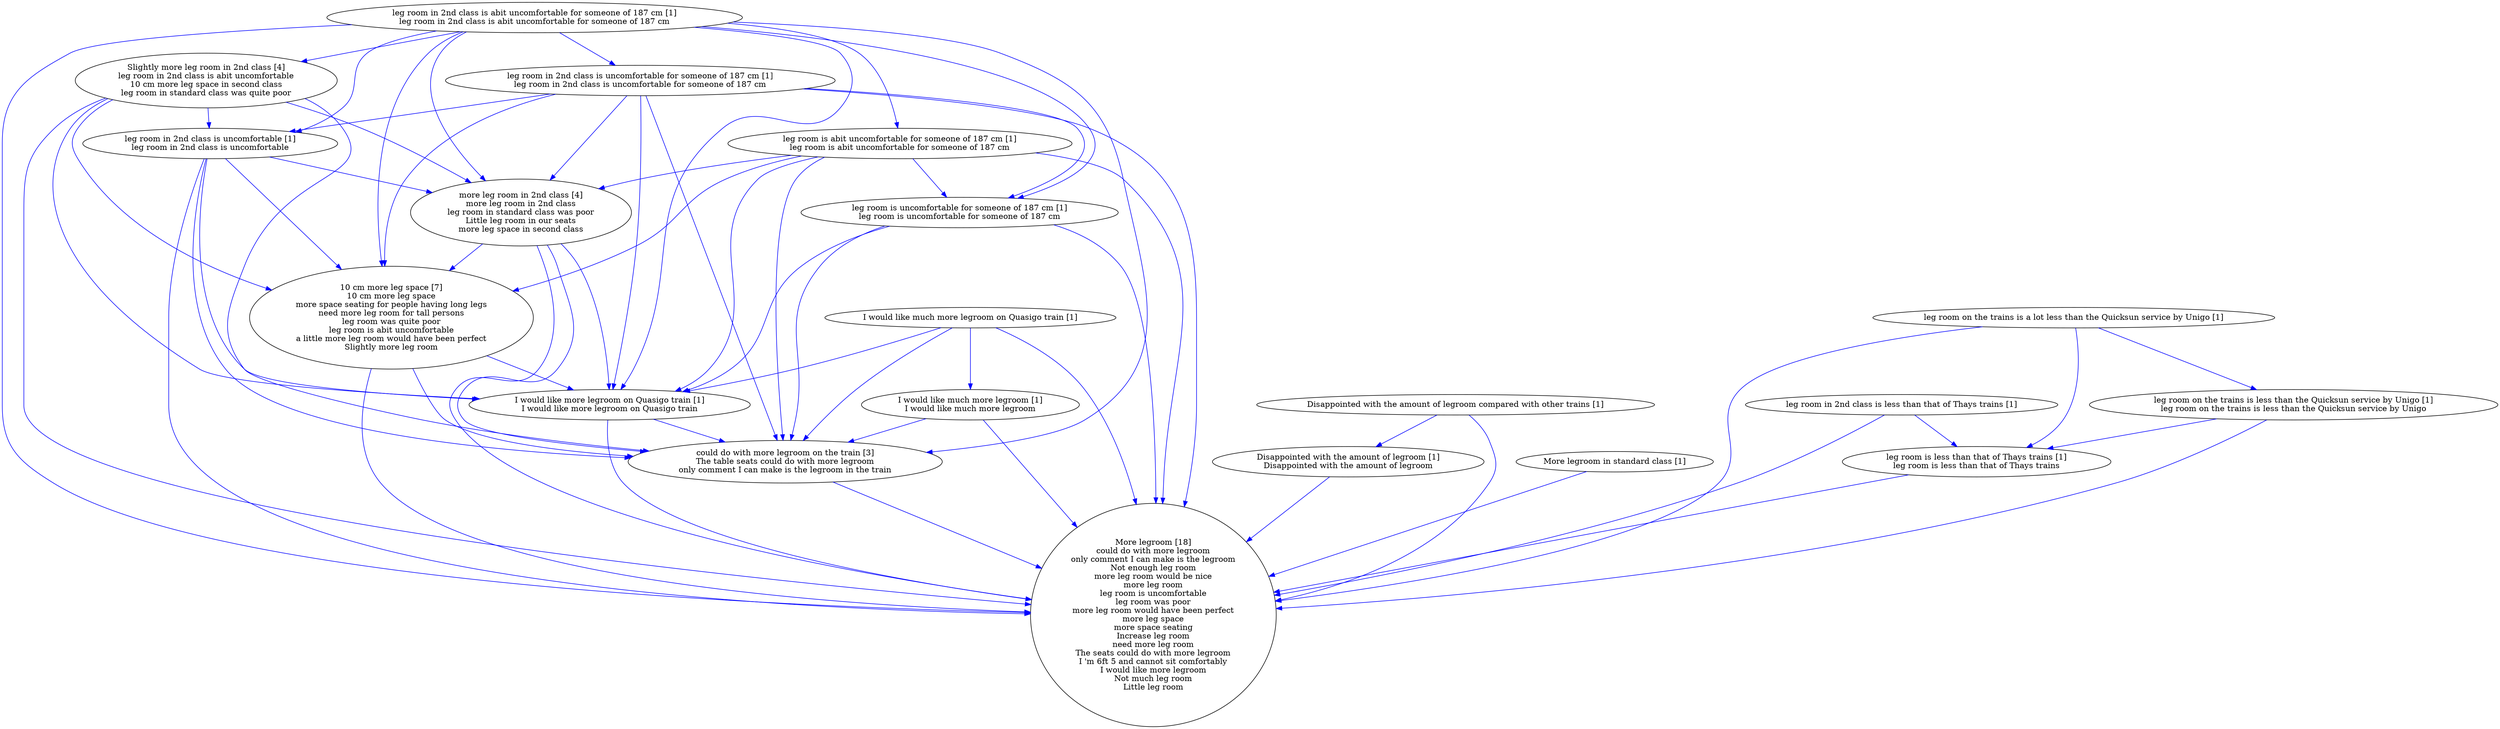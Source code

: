digraph collapsedGraph {
"could do with more legroom on the train [3]\nThe table seats could do with more legroom\nonly comment I can make is the legroom in the train""more leg room in 2nd class [4]\nmore leg room in 2nd class\nleg room in standard class was poor\nLittle leg room in our seats\nmore leg space in second class""Slightly more leg room in 2nd class [4]\nleg room in 2nd class is abit uncomfortable\n10 cm more leg space in second class\nleg room in standard class was quite poor""10 cm more leg space [7]\n10 cm more leg space\nmore space seating for people having long legs\nneed more leg room for tall persons\nleg room was quite poor\nleg room is abit uncomfortable\na little more leg room would have been perfect\nSlightly more leg room""More legroom [18]\ncould do with more legroom\nonly comment I can make is the legroom\nNot enough leg room\nmore leg room would be nice\nmore leg room\nleg room is uncomfortable\nleg room was poor\nmore leg room would have been perfect\nmore leg space\nmore space seating\nIncrease leg room\nneed more leg room\nThe seats could do with more legroom\nI 'm 6ft 5 and cannot sit comfortably\nI would like more legroom\nNot much leg room\nLittle leg room""Disappointed with the amount of legroom compared with other trains [1]""Disappointed with the amount of legroom [1]\nDisappointed with the amount of legroom""I would like much more legroom on Quasigo train [1]""I would like more legroom on Quasigo train [1]\nI would like more legroom on Quasigo train""I would like much more legroom [1]\nI would like much more legroom""More legroom in standard class [1]""leg room in 2nd class is abit uncomfortable for someone of 187 cm [1]\nleg room in 2nd class is abit uncomfortable for someone of 187 cm""leg room is abit uncomfortable for someone of 187 cm [1]\nleg room is abit uncomfortable for someone of 187 cm""leg room is uncomfortable for someone of 187 cm [1]\nleg room is uncomfortable for someone of 187 cm""leg room in 2nd class is uncomfortable [1]\nleg room in 2nd class is uncomfortable""leg room in 2nd class is uncomfortable for someone of 187 cm [1]\nleg room in 2nd class is uncomfortable for someone of 187 cm""leg room in 2nd class is less than that of Thays trains [1]""leg room is less than that of Thays trains [1]\nleg room is less than that of Thays trains""leg room on the trains is a lot less than the Quicksun service by Unigo [1]""leg room on the trains is less than the Quicksun service by Unigo [1]\nleg room on the trains is less than the Quicksun service by Unigo""Slightly more leg room in 2nd class [4]\nleg room in 2nd class is abit uncomfortable\n10 cm more leg space in second class\nleg room in standard class was quite poor" -> "I would like more legroom on Quasigo train [1]\nI would like more legroom on Quasigo train" [color=blue]
"Slightly more leg room in 2nd class [4]\nleg room in 2nd class is abit uncomfortable\n10 cm more leg space in second class\nleg room in standard class was quite poor" -> "more leg room in 2nd class [4]\nmore leg room in 2nd class\nleg room in standard class was poor\nLittle leg room in our seats\nmore leg space in second class" [color=blue]
"Slightly more leg room in 2nd class [4]\nleg room in 2nd class is abit uncomfortable\n10 cm more leg space in second class\nleg room in standard class was quite poor" -> "More legroom [18]\ncould do with more legroom\nonly comment I can make is the legroom\nNot enough leg room\nmore leg room would be nice\nmore leg room\nleg room is uncomfortable\nleg room was poor\nmore leg room would have been perfect\nmore leg space\nmore space seating\nIncrease leg room\nneed more leg room\nThe seats could do with more legroom\nI 'm 6ft 5 and cannot sit comfortably\nI would like more legroom\nNot much leg room\nLittle leg room" [color=blue]
"more leg room in 2nd class [4]\nmore leg room in 2nd class\nleg room in standard class was poor\nLittle leg room in our seats\nmore leg space in second class" -> "I would like more legroom on Quasigo train [1]\nI would like more legroom on Quasigo train" [color=blue]
"Slightly more leg room in 2nd class [4]\nleg room in 2nd class is abit uncomfortable\n10 cm more leg space in second class\nleg room in standard class was quite poor" -> "10 cm more leg space [7]\n10 cm more leg space\nmore space seating for people having long legs\nneed more leg room for tall persons\nleg room was quite poor\nleg room is abit uncomfortable\na little more leg room would have been perfect\nSlightly more leg room" [color=blue]
"more leg room in 2nd class [4]\nmore leg room in 2nd class\nleg room in standard class was poor\nLittle leg room in our seats\nmore leg space in second class" -> "More legroom [18]\ncould do with more legroom\nonly comment I can make is the legroom\nNot enough leg room\nmore leg room would be nice\nmore leg room\nleg room is uncomfortable\nleg room was poor\nmore leg room would have been perfect\nmore leg space\nmore space seating\nIncrease leg room\nneed more leg room\nThe seats could do with more legroom\nI 'm 6ft 5 and cannot sit comfortably\nI would like more legroom\nNot much leg room\nLittle leg room" [color=blue]
"I would like much more legroom [1]\nI would like much more legroom" -> "More legroom [18]\ncould do with more legroom\nonly comment I can make is the legroom\nNot enough leg room\nmore leg room would be nice\nmore leg room\nleg room is uncomfortable\nleg room was poor\nmore leg room would have been perfect\nmore leg space\nmore space seating\nIncrease leg room\nneed more leg room\nThe seats could do with more legroom\nI 'm 6ft 5 and cannot sit comfortably\nI would like more legroom\nNot much leg room\nLittle leg room" [color=blue]
"10 cm more leg space [7]\n10 cm more leg space\nmore space seating for people having long legs\nneed more leg room for tall persons\nleg room was quite poor\nleg room is abit uncomfortable\na little more leg room would have been perfect\nSlightly more leg room" -> "More legroom [18]\ncould do with more legroom\nonly comment I can make is the legroom\nNot enough leg room\nmore leg room would be nice\nmore leg room\nleg room is uncomfortable\nleg room was poor\nmore leg room would have been perfect\nmore leg space\nmore space seating\nIncrease leg room\nneed more leg room\nThe seats could do with more legroom\nI 'm 6ft 5 and cannot sit comfortably\nI would like more legroom\nNot much leg room\nLittle leg room" [color=blue]
"10 cm more leg space [7]\n10 cm more leg space\nmore space seating for people having long legs\nneed more leg room for tall persons\nleg room was quite poor\nleg room is abit uncomfortable\na little more leg room would have been perfect\nSlightly more leg room" -> "could do with more legroom on the train [3]\nThe table seats could do with more legroom\nonly comment I can make is the legroom in the train" [color=blue]
"10 cm more leg space [7]\n10 cm more leg space\nmore space seating for people having long legs\nneed more leg room for tall persons\nleg room was quite poor\nleg room is abit uncomfortable\na little more leg room would have been perfect\nSlightly more leg room" -> "I would like more legroom on Quasigo train [1]\nI would like more legroom on Quasigo train" [color=blue]
"Slightly more leg room in 2nd class [4]\nleg room in 2nd class is abit uncomfortable\n10 cm more leg space in second class\nleg room in standard class was quite poor" -> "leg room in 2nd class is uncomfortable [1]\nleg room in 2nd class is uncomfortable" [color=blue]
"I would like more legroom on Quasigo train [1]\nI would like more legroom on Quasigo train" -> "More legroom [18]\ncould do with more legroom\nonly comment I can make is the legroom\nNot enough leg room\nmore leg room would be nice\nmore leg room\nleg room is uncomfortable\nleg room was poor\nmore leg room would have been perfect\nmore leg space\nmore space seating\nIncrease leg room\nneed more leg room\nThe seats could do with more legroom\nI 'm 6ft 5 and cannot sit comfortably\nI would like more legroom\nNot much leg room\nLittle leg room" [color=blue]
"I would like much more legroom [1]\nI would like much more legroom" -> "could do with more legroom on the train [3]\nThe table seats could do with more legroom\nonly comment I can make is the legroom in the train" [color=blue]
"more leg room in 2nd class [4]\nmore leg room in 2nd class\nleg room in standard class was poor\nLittle leg room in our seats\nmore leg space in second class" -> "could do with more legroom on the train [3]\nThe table seats could do with more legroom\nonly comment I can make is the legroom in the train" [color=blue]
"I would like more legroom on Quasigo train [1]\nI would like more legroom on Quasigo train" -> "could do with more legroom on the train [3]\nThe table seats could do with more legroom\nonly comment I can make is the legroom in the train" [color=blue]
"leg room in 2nd class is uncomfortable [1]\nleg room in 2nd class is uncomfortable" -> "More legroom [18]\ncould do with more legroom\nonly comment I can make is the legroom\nNot enough leg room\nmore leg room would be nice\nmore leg room\nleg room is uncomfortable\nleg room was poor\nmore leg room would have been perfect\nmore leg space\nmore space seating\nIncrease leg room\nneed more leg room\nThe seats could do with more legroom\nI 'm 6ft 5 and cannot sit comfortably\nI would like more legroom\nNot much leg room\nLittle leg room" [color=blue]
"leg room in 2nd class is uncomfortable [1]\nleg room in 2nd class is uncomfortable" -> "could do with more legroom on the train [3]\nThe table seats could do with more legroom\nonly comment I can make is the legroom in the train" [color=blue]
"leg room is less than that of Thays trains [1]\nleg room is less than that of Thays trains" -> "More legroom [18]\ncould do with more legroom\nonly comment I can make is the legroom\nNot enough leg room\nmore leg room would be nice\nmore leg room\nleg room is uncomfortable\nleg room was poor\nmore leg room would have been perfect\nmore leg space\nmore space seating\nIncrease leg room\nneed more leg room\nThe seats could do with more legroom\nI 'm 6ft 5 and cannot sit comfortably\nI would like more legroom\nNot much leg room\nLittle leg room" [color=blue]
"leg room on the trains is a lot less than the Quicksun service by Unigo [1]" -> "More legroom [18]\ncould do with more legroom\nonly comment I can make is the legroom\nNot enough leg room\nmore leg room would be nice\nmore leg room\nleg room is uncomfortable\nleg room was poor\nmore leg room would have been perfect\nmore leg space\nmore space seating\nIncrease leg room\nneed more leg room\nThe seats could do with more legroom\nI 'm 6ft 5 and cannot sit comfortably\nI would like more legroom\nNot much leg room\nLittle leg room" [color=blue]
"leg room on the trains is a lot less than the Quicksun service by Unigo [1]" -> "leg room is less than that of Thays trains [1]\nleg room is less than that of Thays trains" [color=blue]
"More legroom in standard class [1]" -> "More legroom [18]\ncould do with more legroom\nonly comment I can make is the legroom\nNot enough leg room\nmore leg room would be nice\nmore leg room\nleg room is uncomfortable\nleg room was poor\nmore leg room would have been perfect\nmore leg space\nmore space seating\nIncrease leg room\nneed more leg room\nThe seats could do with more legroom\nI 'm 6ft 5 and cannot sit comfortably\nI would like more legroom\nNot much leg room\nLittle leg room" [color=blue]
"leg room in 2nd class is uncomfortable for someone of 187 cm [1]\nleg room in 2nd class is uncomfortable for someone of 187 cm" -> "I would like more legroom on Quasigo train [1]\nI would like more legroom on Quasigo train" [color=blue]
"leg room in 2nd class is uncomfortable for someone of 187 cm [1]\nleg room in 2nd class is uncomfortable for someone of 187 cm" -> "More legroom [18]\ncould do with more legroom\nonly comment I can make is the legroom\nNot enough leg room\nmore leg room would be nice\nmore leg room\nleg room is uncomfortable\nleg room was poor\nmore leg room would have been perfect\nmore leg space\nmore space seating\nIncrease leg room\nneed more leg room\nThe seats could do with more legroom\nI 'm 6ft 5 and cannot sit comfortably\nI would like more legroom\nNot much leg room\nLittle leg room" [color=blue]
"leg room is uncomfortable for someone of 187 cm [1]\nleg room is uncomfortable for someone of 187 cm" -> "I would like more legroom on Quasigo train [1]\nI would like more legroom on Quasigo train" [color=blue]
"leg room is uncomfortable for someone of 187 cm [1]\nleg room is uncomfortable for someone of 187 cm" -> "More legroom [18]\ncould do with more legroom\nonly comment I can make is the legroom\nNot enough leg room\nmore leg room would be nice\nmore leg room\nleg room is uncomfortable\nleg room was poor\nmore leg room would have been perfect\nmore leg space\nmore space seating\nIncrease leg room\nneed more leg room\nThe seats could do with more legroom\nI 'm 6ft 5 and cannot sit comfortably\nI would like more legroom\nNot much leg room\nLittle leg room" [color=blue]
"Slightly more leg room in 2nd class [4]\nleg room in 2nd class is abit uncomfortable\n10 cm more leg space in second class\nleg room in standard class was quite poor" -> "could do with more legroom on the train [3]\nThe table seats could do with more legroom\nonly comment I can make is the legroom in the train" [color=blue]
"Disappointed with the amount of legroom compared with other trains [1]" -> "More legroom [18]\ncould do with more legroom\nonly comment I can make is the legroom\nNot enough leg room\nmore leg room would be nice\nmore leg room\nleg room is uncomfortable\nleg room was poor\nmore leg room would have been perfect\nmore leg space\nmore space seating\nIncrease leg room\nneed more leg room\nThe seats could do with more legroom\nI 'm 6ft 5 and cannot sit comfortably\nI would like more legroom\nNot much leg room\nLittle leg room" [color=blue]
"leg room is uncomfortable for someone of 187 cm [1]\nleg room is uncomfortable for someone of 187 cm" -> "could do with more legroom on the train [3]\nThe table seats could do with more legroom\nonly comment I can make is the legroom in the train" [color=blue]
"leg room in 2nd class is uncomfortable [1]\nleg room in 2nd class is uncomfortable" -> "more leg room in 2nd class [4]\nmore leg room in 2nd class\nleg room in standard class was poor\nLittle leg room in our seats\nmore leg space in second class" [color=blue]
"leg room in 2nd class is uncomfortable [1]\nleg room in 2nd class is uncomfortable" -> "I would like more legroom on Quasigo train [1]\nI would like more legroom on Quasigo train" [color=blue]
"leg room in 2nd class is uncomfortable for someone of 187 cm [1]\nleg room in 2nd class is uncomfortable for someone of 187 cm" -> "could do with more legroom on the train [3]\nThe table seats could do with more legroom\nonly comment I can make is the legroom in the train" [color=blue]
"leg room is abit uncomfortable for someone of 187 cm [1]\nleg room is abit uncomfortable for someone of 187 cm" -> "could do with more legroom on the train [3]\nThe table seats could do with more legroom\nonly comment I can make is the legroom in the train" [color=blue]
"could do with more legroom on the train [3]\nThe table seats could do with more legroom\nonly comment I can make is the legroom in the train" -> "More legroom [18]\ncould do with more legroom\nonly comment I can make is the legroom\nNot enough leg room\nmore leg room would be nice\nmore leg room\nleg room is uncomfortable\nleg room was poor\nmore leg room would have been perfect\nmore leg space\nmore space seating\nIncrease leg room\nneed more leg room\nThe seats could do with more legroom\nI 'm 6ft 5 and cannot sit comfortably\nI would like more legroom\nNot much leg room\nLittle leg room" [color=blue]
"leg room is abit uncomfortable for someone of 187 cm [1]\nleg room is abit uncomfortable for someone of 187 cm" -> "More legroom [18]\ncould do with more legroom\nonly comment I can make is the legroom\nNot enough leg room\nmore leg room would be nice\nmore leg room\nleg room is uncomfortable\nleg room was poor\nmore leg room would have been perfect\nmore leg space\nmore space seating\nIncrease leg room\nneed more leg room\nThe seats could do with more legroom\nI 'm 6ft 5 and cannot sit comfortably\nI would like more legroom\nNot much leg room\nLittle leg room" [color=blue]
"leg room is abit uncomfortable for someone of 187 cm [1]\nleg room is abit uncomfortable for someone of 187 cm" -> "10 cm more leg space [7]\n10 cm more leg space\nmore space seating for people having long legs\nneed more leg room for tall persons\nleg room was quite poor\nleg room is abit uncomfortable\na little more leg room would have been perfect\nSlightly more leg room" [color=blue]
"leg room is abit uncomfortable for someone of 187 cm [1]\nleg room is abit uncomfortable for someone of 187 cm" -> "more leg room in 2nd class [4]\nmore leg room in 2nd class\nleg room in standard class was poor\nLittle leg room in our seats\nmore leg space in second class" [color=blue]
"leg room on the trains is less than the Quicksun service by Unigo [1]\nleg room on the trains is less than the Quicksun service by Unigo" -> "More legroom [18]\ncould do with more legroom\nonly comment I can make is the legroom\nNot enough leg room\nmore leg room would be nice\nmore leg room\nleg room is uncomfortable\nleg room was poor\nmore leg room would have been perfect\nmore leg space\nmore space seating\nIncrease leg room\nneed more leg room\nThe seats could do with more legroom\nI 'm 6ft 5 and cannot sit comfortably\nI would like more legroom\nNot much leg room\nLittle leg room" [color=blue]
"leg room on the trains is less than the Quicksun service by Unigo [1]\nleg room on the trains is less than the Quicksun service by Unigo" -> "leg room is less than that of Thays trains [1]\nleg room is less than that of Thays trains" [color=blue]
"I would like much more legroom on Quasigo train [1]" -> "More legroom [18]\ncould do with more legroom\nonly comment I can make is the legroom\nNot enough leg room\nmore leg room would be nice\nmore leg room\nleg room is uncomfortable\nleg room was poor\nmore leg room would have been perfect\nmore leg space\nmore space seating\nIncrease leg room\nneed more leg room\nThe seats could do with more legroom\nI 'm 6ft 5 and cannot sit comfortably\nI would like more legroom\nNot much leg room\nLittle leg room" [color=blue]
"leg room in 2nd class is less than that of Thays trains [1]" -> "More legroom [18]\ncould do with more legroom\nonly comment I can make is the legroom\nNot enough leg room\nmore leg room would be nice\nmore leg room\nleg room is uncomfortable\nleg room was poor\nmore leg room would have been perfect\nmore leg space\nmore space seating\nIncrease leg room\nneed more leg room\nThe seats could do with more legroom\nI 'm 6ft 5 and cannot sit comfortably\nI would like more legroom\nNot much leg room\nLittle leg room" [color=blue]
"I would like much more legroom on Quasigo train [1]" -> "could do with more legroom on the train [3]\nThe table seats could do with more legroom\nonly comment I can make is the legroom in the train" [color=blue]
"Disappointed with the amount of legroom [1]\nDisappointed with the amount of legroom" -> "More legroom [18]\ncould do with more legroom\nonly comment I can make is the legroom\nNot enough leg room\nmore leg room would be nice\nmore leg room\nleg room is uncomfortable\nleg room was poor\nmore leg room would have been perfect\nmore leg space\nmore space seating\nIncrease leg room\nneed more leg room\nThe seats could do with more legroom\nI 'm 6ft 5 and cannot sit comfortably\nI would like more legroom\nNot much leg room\nLittle leg room" [color=blue]
"leg room is abit uncomfortable for someone of 187 cm [1]\nleg room is abit uncomfortable for someone of 187 cm" -> "I would like more legroom on Quasigo train [1]\nI would like more legroom on Quasigo train" [color=blue]
"leg room in 2nd class is abit uncomfortable for someone of 187 cm [1]\nleg room in 2nd class is abit uncomfortable for someone of 187 cm" -> "More legroom [18]\ncould do with more legroom\nonly comment I can make is the legroom\nNot enough leg room\nmore leg room would be nice\nmore leg room\nleg room is uncomfortable\nleg room was poor\nmore leg room would have been perfect\nmore leg space\nmore space seating\nIncrease leg room\nneed more leg room\nThe seats could do with more legroom\nI 'm 6ft 5 and cannot sit comfortably\nI would like more legroom\nNot much leg room\nLittle leg room" [color=blue]
"leg room in 2nd class is abit uncomfortable for someone of 187 cm [1]\nleg room in 2nd class is abit uncomfortable for someone of 187 cm" -> "could do with more legroom on the train [3]\nThe table seats could do with more legroom\nonly comment I can make is the legroom in the train" [color=blue]
"leg room in 2nd class is abit uncomfortable for someone of 187 cm [1]\nleg room in 2nd class is abit uncomfortable for someone of 187 cm" -> "Slightly more leg room in 2nd class [4]\nleg room in 2nd class is abit uncomfortable\n10 cm more leg space in second class\nleg room in standard class was quite poor" [color=blue]
"leg room in 2nd class is abit uncomfortable for someone of 187 cm [1]\nleg room in 2nd class is abit uncomfortable for someone of 187 cm" -> "I would like more legroom on Quasigo train [1]\nI would like more legroom on Quasigo train" [color=blue]
"leg room in 2nd class is abit uncomfortable for someone of 187 cm [1]\nleg room in 2nd class is abit uncomfortable for someone of 187 cm" -> "10 cm more leg space [7]\n10 cm more leg space\nmore space seating for people having long legs\nneed more leg room for tall persons\nleg room was quite poor\nleg room is abit uncomfortable\na little more leg room would have been perfect\nSlightly more leg room" [color=blue]
"leg room in 2nd class is abit uncomfortable for someone of 187 cm [1]\nleg room in 2nd class is abit uncomfortable for someone of 187 cm" -> "more leg room in 2nd class [4]\nmore leg room in 2nd class\nleg room in standard class was poor\nLittle leg room in our seats\nmore leg space in second class" [color=blue]
"Disappointed with the amount of legroom compared with other trains [1]" -> "Disappointed with the amount of legroom [1]\nDisappointed with the amount of legroom" [color=blue]
"I would like much more legroom on Quasigo train [1]" -> "I would like more legroom on Quasigo train [1]\nI would like more legroom on Quasigo train" [color=blue]
"I would like much more legroom on Quasigo train [1]" -> "I would like much more legroom [1]\nI would like much more legroom" [color=blue]
"leg room in 2nd class is abit uncomfortable for someone of 187 cm [1]\nleg room in 2nd class is abit uncomfortable for someone of 187 cm" -> "leg room is abit uncomfortable for someone of 187 cm [1]\nleg room is abit uncomfortable for someone of 187 cm" [color=blue]
"leg room is abit uncomfortable for someone of 187 cm [1]\nleg room is abit uncomfortable for someone of 187 cm" -> "leg room is uncomfortable for someone of 187 cm [1]\nleg room is uncomfortable for someone of 187 cm" [color=blue]
"leg room in 2nd class is abit uncomfortable for someone of 187 cm [1]\nleg room in 2nd class is abit uncomfortable for someone of 187 cm" -> "leg room in 2nd class is uncomfortable for someone of 187 cm [1]\nleg room in 2nd class is uncomfortable for someone of 187 cm" [color=blue]
"leg room in 2nd class is uncomfortable for someone of 187 cm [1]\nleg room in 2nd class is uncomfortable for someone of 187 cm" -> "leg room is uncomfortable for someone of 187 cm [1]\nleg room is uncomfortable for someone of 187 cm" [color=blue]
"leg room in 2nd class is uncomfortable for someone of 187 cm [1]\nleg room in 2nd class is uncomfortable for someone of 187 cm" -> "leg room in 2nd class is uncomfortable [1]\nleg room in 2nd class is uncomfortable" [color=blue]
"leg room in 2nd class is abit uncomfortable for someone of 187 cm [1]\nleg room in 2nd class is abit uncomfortable for someone of 187 cm" -> "leg room in 2nd class is uncomfortable [1]\nleg room in 2nd class is uncomfortable" [color=blue]
"leg room in 2nd class is abit uncomfortable for someone of 187 cm [1]\nleg room in 2nd class is abit uncomfortable for someone of 187 cm" -> "leg room is uncomfortable for someone of 187 cm [1]\nleg room is uncomfortable for someone of 187 cm" [color=blue]
"leg room in 2nd class is less than that of Thays trains [1]" -> "leg room is less than that of Thays trains [1]\nleg room is less than that of Thays trains" [color=blue]
"leg room on the trains is a lot less than the Quicksun service by Unigo [1]" -> "leg room on the trains is less than the Quicksun service by Unigo [1]\nleg room on the trains is less than the Quicksun service by Unigo" [color=blue]
"more leg room in 2nd class [4]\nmore leg room in 2nd class\nleg room in standard class was poor\nLittle leg room in our seats\nmore leg space in second class" -> "10 cm more leg space [7]\n10 cm more leg space\nmore space seating for people having long legs\nneed more leg room for tall persons\nleg room was quite poor\nleg room is abit uncomfortable\na little more leg room would have been perfect\nSlightly more leg room" [color=blue]
"leg room in 2nd class is uncomfortable [1]\nleg room in 2nd class is uncomfortable" -> "10 cm more leg space [7]\n10 cm more leg space\nmore space seating for people having long legs\nneed more leg room for tall persons\nleg room was quite poor\nleg room is abit uncomfortable\na little more leg room would have been perfect\nSlightly more leg room" [color=blue]
"leg room in 2nd class is uncomfortable for someone of 187 cm [1]\nleg room in 2nd class is uncomfortable for someone of 187 cm" -> "10 cm more leg space [7]\n10 cm more leg space\nmore space seating for people having long legs\nneed more leg room for tall persons\nleg room was quite poor\nleg room is abit uncomfortable\na little more leg room would have been perfect\nSlightly more leg room" [color=blue]
"leg room in 2nd class is uncomfortable for someone of 187 cm [1]\nleg room in 2nd class is uncomfortable for someone of 187 cm" -> "more leg room in 2nd class [4]\nmore leg room in 2nd class\nleg room in standard class was poor\nLittle leg room in our seats\nmore leg space in second class" [color=blue]
}